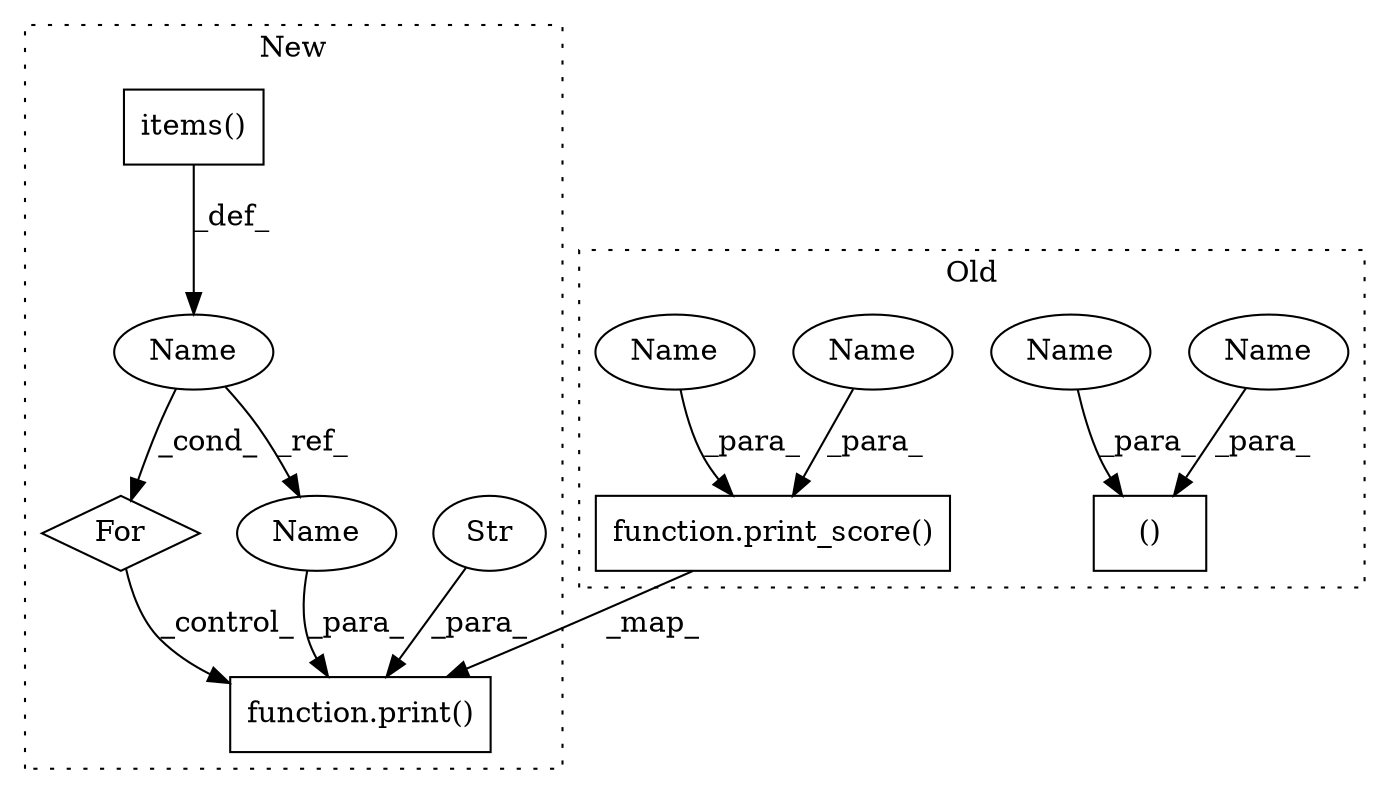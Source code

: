 digraph G {
subgraph cluster0 {
1 [label="function.print_score()" a="75" s="1122,1152" l="12,1" shape="box"];
7 [label="()" a="54" s="1052" l="8" shape="box"];
8 [label="Name" a="87" s="1134" l="10" shape="ellipse"];
9 [label="Name" a="87" s="1042" l="10" shape="ellipse"];
10 [label="Name" a="87" s="1054" l="6" shape="ellipse"];
11 [label="Name" a="87" s="1146" l="6" shape="ellipse"];
label = "Old";
style="dotted";
}
subgraph cluster1 {
2 [label="function.print()" a="75" s="1025,1048" l="6,1" shape="box"];
3 [label="Str" a="66" s="1038" l="3" shape="ellipse"];
4 [label="items()" a="75" s="997" l="18" shape="box"];
5 [label="Name" a="87" s="988" l="5" shape="ellipse"];
6 [label="For" a="107" s="977,1015" l="4,10" shape="diamond"];
12 [label="Name" a="87" s="1043" l="5" shape="ellipse"];
label = "New";
style="dotted";
}
1 -> 2 [label="_map_"];
3 -> 2 [label="_para_"];
4 -> 5 [label="_def_"];
5 -> 6 [label="_cond_"];
5 -> 12 [label="_ref_"];
6 -> 2 [label="_control_"];
8 -> 1 [label="_para_"];
9 -> 7 [label="_para_"];
10 -> 7 [label="_para_"];
11 -> 1 [label="_para_"];
12 -> 2 [label="_para_"];
}